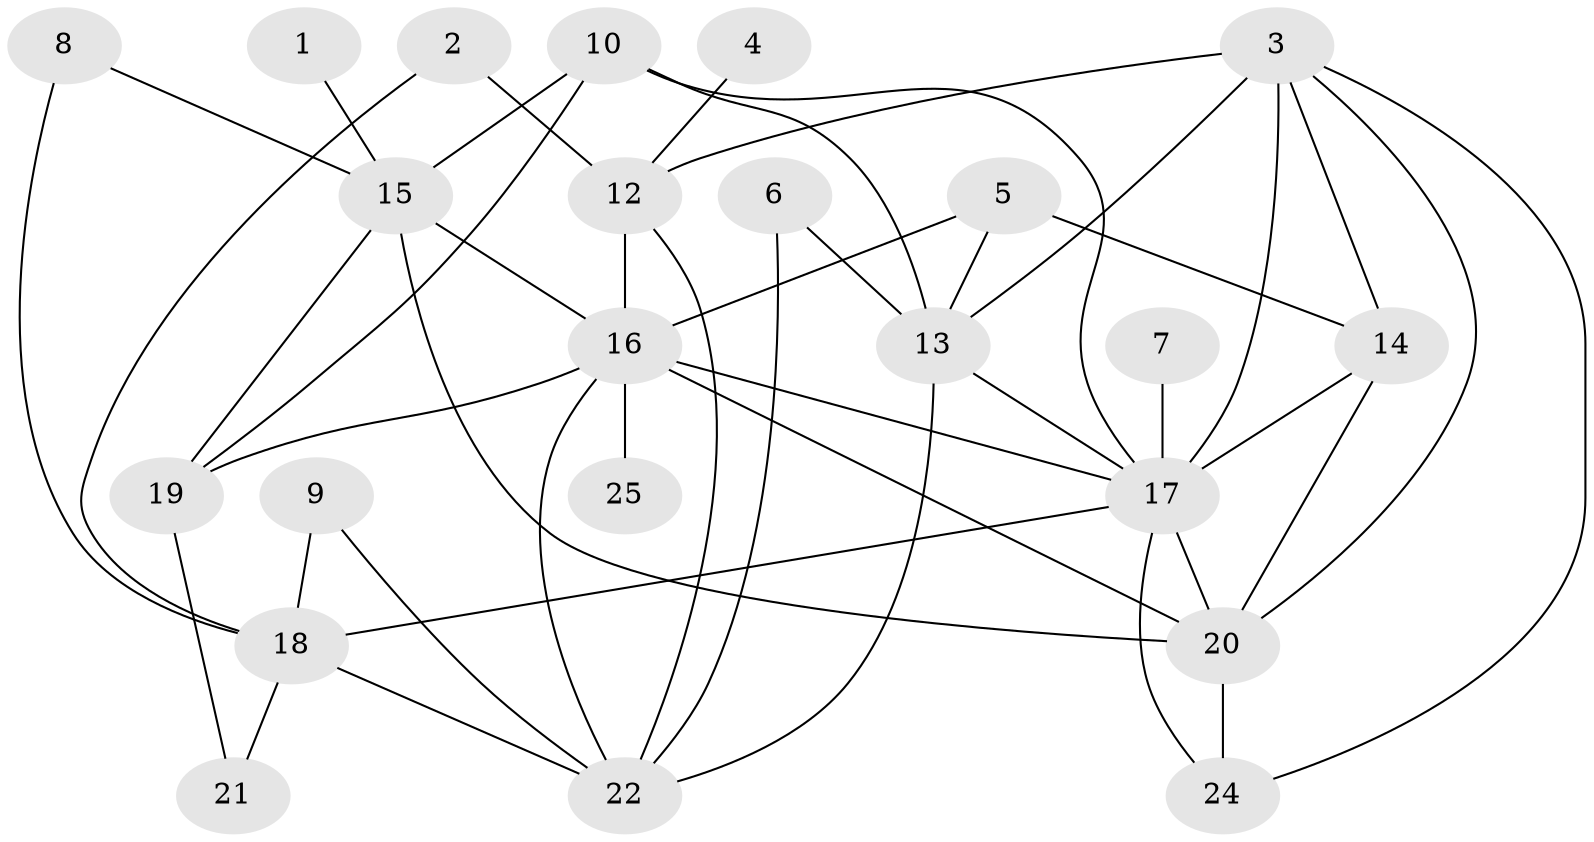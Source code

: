 // original degree distribution, {1: 0.14, 2: 0.2, 5: 0.08, 4: 0.22, 6: 0.06, 3: 0.22, 0: 0.04, 7: 0.02, 9: 0.02}
// Generated by graph-tools (version 1.1) at 2025/49/03/09/25 03:49:06]
// undirected, 23 vertices, 45 edges
graph export_dot {
graph [start="1"]
  node [color=gray90,style=filled];
  1;
  2;
  3;
  4;
  5;
  6;
  7;
  8;
  9;
  10;
  12;
  13;
  14;
  15;
  16;
  17;
  18;
  19;
  20;
  21;
  22;
  24;
  25;
  1 -- 15 [weight=1.0];
  2 -- 12 [weight=1.0];
  2 -- 18 [weight=1.0];
  3 -- 12 [weight=1.0];
  3 -- 13 [weight=1.0];
  3 -- 14 [weight=1.0];
  3 -- 17 [weight=2.0];
  3 -- 20 [weight=1.0];
  3 -- 24 [weight=1.0];
  4 -- 12 [weight=1.0];
  5 -- 13 [weight=1.0];
  5 -- 14 [weight=1.0];
  5 -- 16 [weight=2.0];
  6 -- 13 [weight=1.0];
  6 -- 22 [weight=1.0];
  7 -- 17 [weight=2.0];
  8 -- 15 [weight=1.0];
  8 -- 18 [weight=1.0];
  9 -- 18 [weight=1.0];
  9 -- 22 [weight=1.0];
  10 -- 13 [weight=1.0];
  10 -- 15 [weight=1.0];
  10 -- 17 [weight=1.0];
  10 -- 19 [weight=1.0];
  12 -- 16 [weight=1.0];
  12 -- 22 [weight=1.0];
  13 -- 17 [weight=1.0];
  13 -- 22 [weight=2.0];
  14 -- 17 [weight=2.0];
  14 -- 20 [weight=1.0];
  15 -- 16 [weight=2.0];
  15 -- 19 [weight=1.0];
  15 -- 20 [weight=1.0];
  16 -- 17 [weight=1.0];
  16 -- 19 [weight=1.0];
  16 -- 20 [weight=2.0];
  16 -- 22 [weight=2.0];
  16 -- 25 [weight=1.0];
  17 -- 18 [weight=1.0];
  17 -- 20 [weight=1.0];
  17 -- 24 [weight=1.0];
  18 -- 21 [weight=1.0];
  18 -- 22 [weight=1.0];
  19 -- 21 [weight=1.0];
  20 -- 24 [weight=1.0];
}
